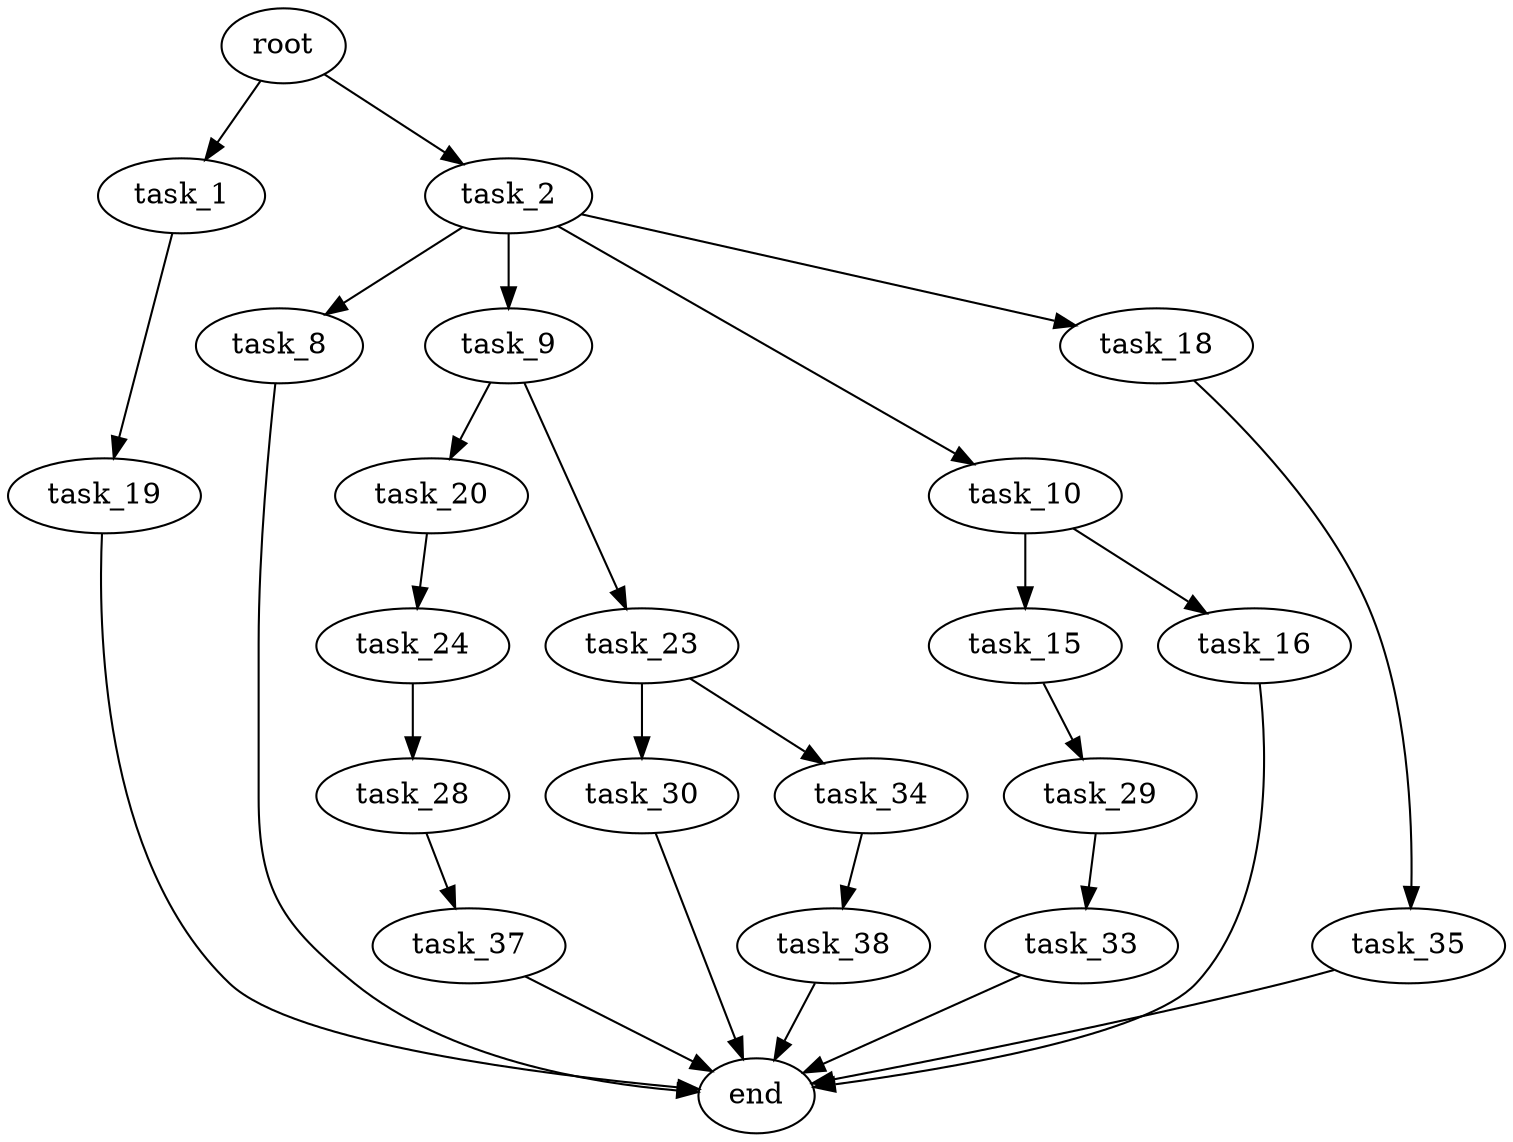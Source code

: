 digraph G {
  root [size="0.000000"];
  task_1 [size="28991029248.000000"];
  task_2 [size="56669148228.000000"];
  task_19 [size="136392552157.000000"];
  task_8 [size="549755813888.000000"];
  task_9 [size="134217728000.000000"];
  task_10 [size="549755813888.000000"];
  task_18 [size="8589934592.000000"];
  end [size="0.000000"];
  task_20 [size="231928233984.000000"];
  task_23 [size="1238675807.000000"];
  task_15 [size="645940797634.000000"];
  task_16 [size="19196919537.000000"];
  task_29 [size="295322638988.000000"];
  task_35 [size="38536772468.000000"];
  task_24 [size="50283863356.000000"];
  task_30 [size="4790077517.000000"];
  task_34 [size="68719476736.000000"];
  task_28 [size="49459722972.000000"];
  task_37 [size="68719476736.000000"];
  task_33 [size="16031165826.000000"];
  task_38 [size="8589934592.000000"];

  root -> task_1 [size="1.000000"];
  root -> task_2 [size="1.000000"];
  task_1 -> task_19 [size="75497472.000000"];
  task_2 -> task_8 [size="75497472.000000"];
  task_2 -> task_9 [size="75497472.000000"];
  task_2 -> task_10 [size="75497472.000000"];
  task_2 -> task_18 [size="75497472.000000"];
  task_19 -> end [size="1.000000"];
  task_8 -> end [size="1.000000"];
  task_9 -> task_20 [size="209715200.000000"];
  task_9 -> task_23 [size="209715200.000000"];
  task_10 -> task_15 [size="536870912.000000"];
  task_10 -> task_16 [size="536870912.000000"];
  task_18 -> task_35 [size="33554432.000000"];
  task_20 -> task_24 [size="301989888.000000"];
  task_23 -> task_30 [size="33554432.000000"];
  task_23 -> task_34 [size="33554432.000000"];
  task_15 -> task_29 [size="838860800.000000"];
  task_16 -> end [size="1.000000"];
  task_29 -> task_33 [size="536870912.000000"];
  task_35 -> end [size="1.000000"];
  task_24 -> task_28 [size="838860800.000000"];
  task_30 -> end [size="1.000000"];
  task_34 -> task_38 [size="134217728.000000"];
  task_28 -> task_37 [size="838860800.000000"];
  task_37 -> end [size="1.000000"];
  task_33 -> end [size="1.000000"];
  task_38 -> end [size="1.000000"];
}

